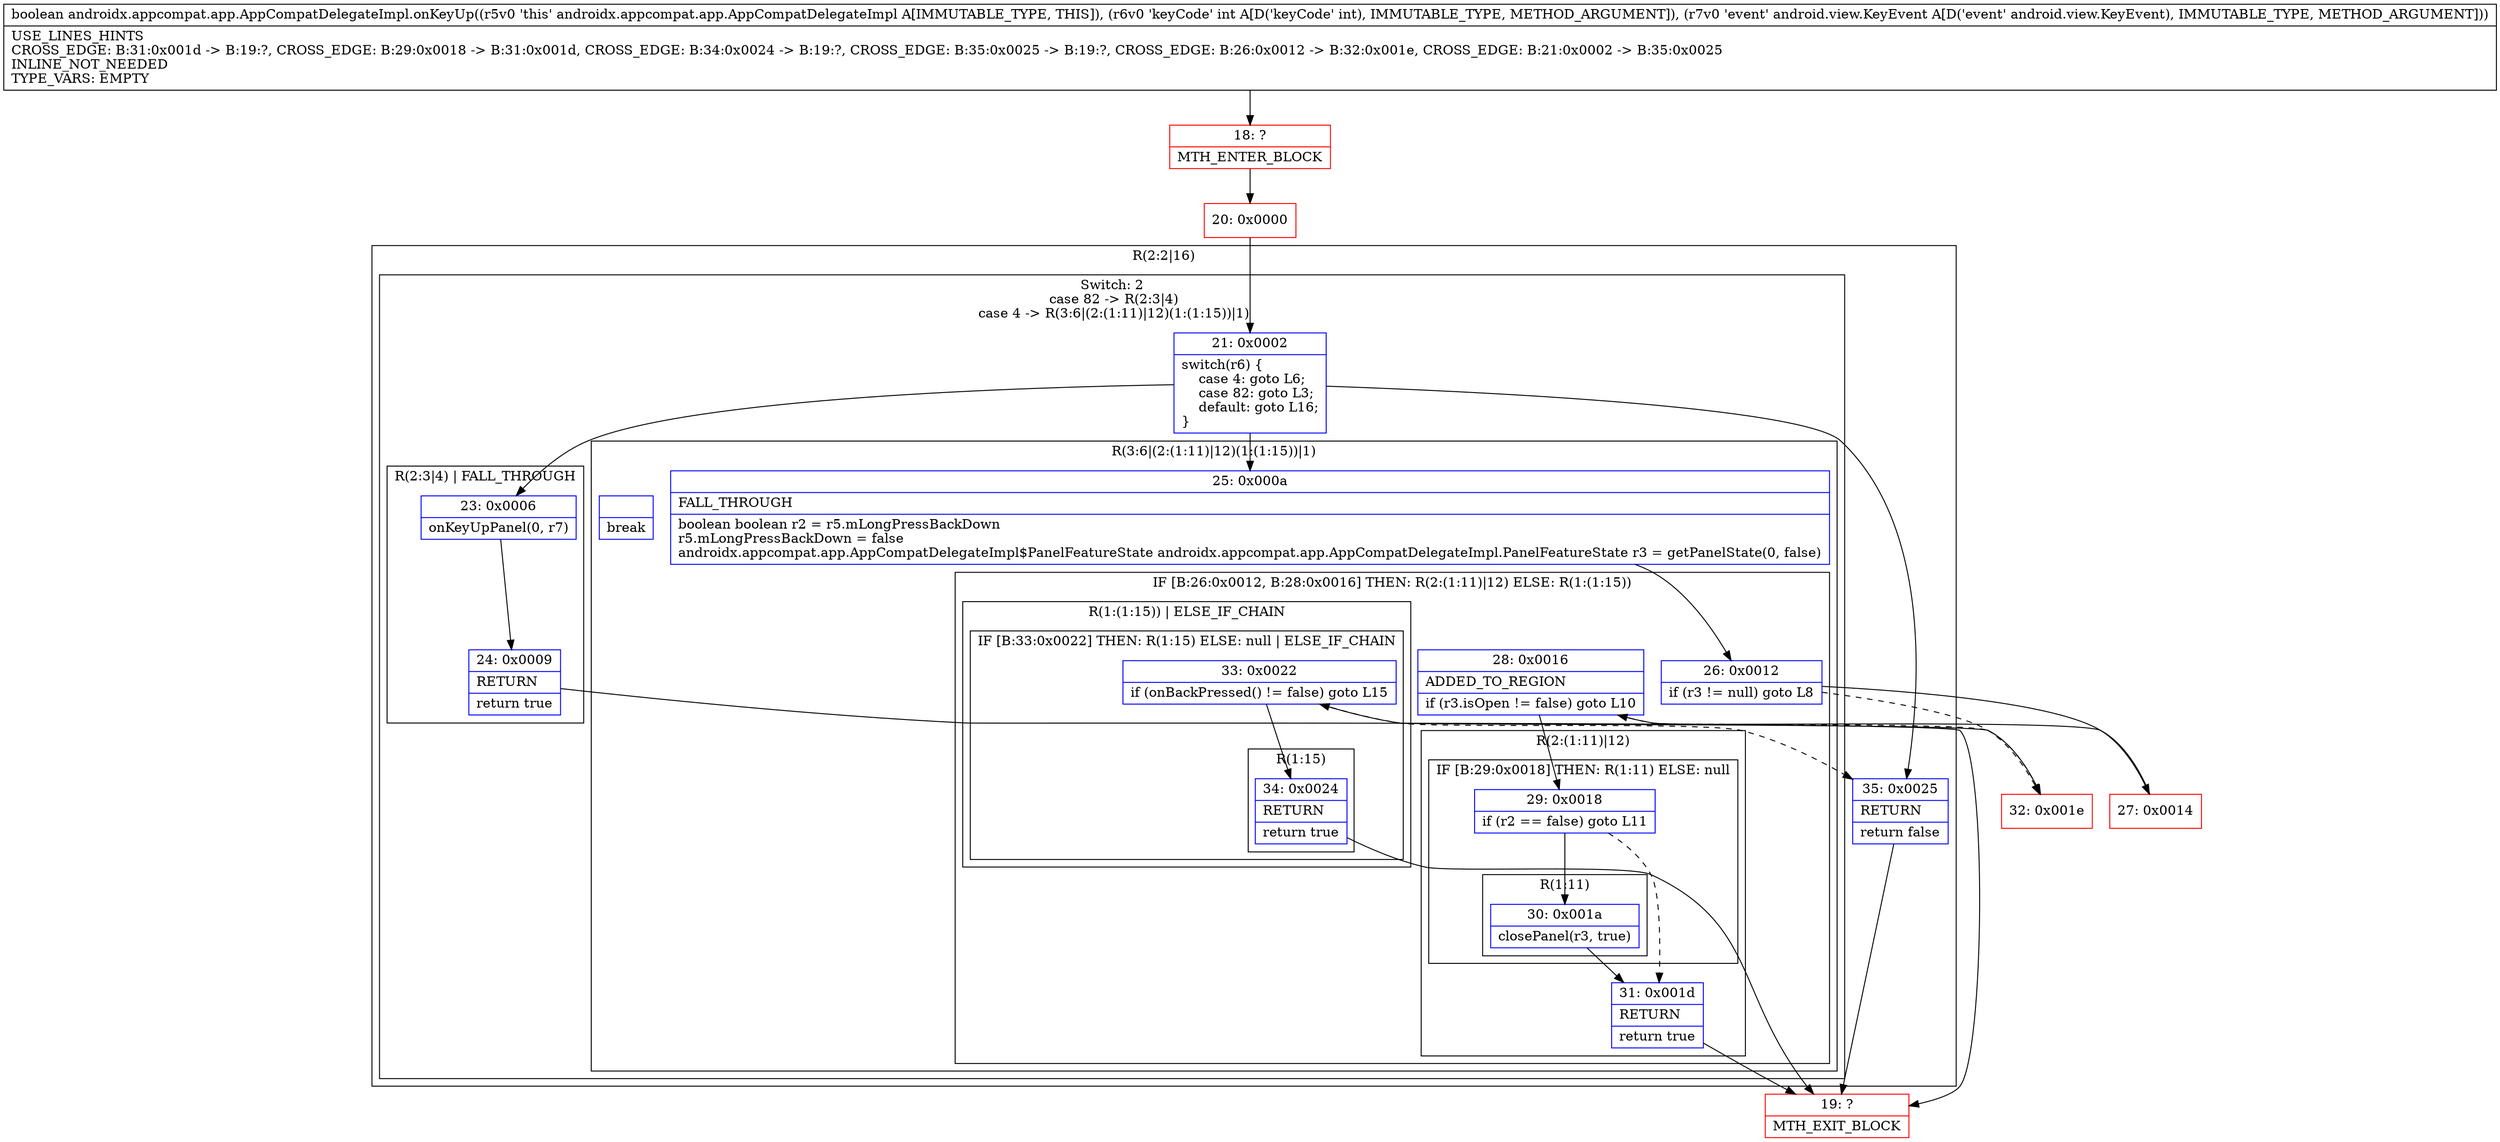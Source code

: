digraph "CFG forandroidx.appcompat.app.AppCompatDelegateImpl.onKeyUp(ILandroid\/view\/KeyEvent;)Z" {
subgraph cluster_Region_724957709 {
label = "R(2:2|16)";
node [shape=record,color=blue];
subgraph cluster_SwitchRegion_1616784810 {
label = "Switch: 2
 case 82 -> R(2:3|4)
 case 4 -> R(3:6|(2:(1:11)|12)(1:(1:15))|1)";
node [shape=record,color=blue];
Node_21 [shape=record,label="{21\:\ 0x0002|switch(r6) \{\l    case 4: goto L6;\l    case 82: goto L3;\l    default: goto L16;\l\}\l}"];
subgraph cluster_Region_988507794 {
label = "R(2:3|4) | FALL_THROUGH\l";
node [shape=record,color=blue];
Node_23 [shape=record,label="{23\:\ 0x0006|onKeyUpPanel(0, r7)\l}"];
Node_24 [shape=record,label="{24\:\ 0x0009|RETURN\l|return true\l}"];
}
subgraph cluster_Region_735729947 {
label = "R(3:6|(2:(1:11)|12)(1:(1:15))|1)";
node [shape=record,color=blue];
Node_25 [shape=record,label="{25\:\ 0x000a|FALL_THROUGH\l|boolean boolean r2 = r5.mLongPressBackDown\lr5.mLongPressBackDown = false\landroidx.appcompat.app.AppCompatDelegateImpl$PanelFeatureState androidx.appcompat.app.AppCompatDelegateImpl.PanelFeatureState r3 = getPanelState(0, false)\l}"];
subgraph cluster_IfRegion_770515179 {
label = "IF [B:26:0x0012, B:28:0x0016] THEN: R(2:(1:11)|12) ELSE: R(1:(1:15))";
node [shape=record,color=blue];
Node_26 [shape=record,label="{26\:\ 0x0012|if (r3 != null) goto L8\l}"];
Node_28 [shape=record,label="{28\:\ 0x0016|ADDED_TO_REGION\l|if (r3.isOpen != false) goto L10\l}"];
subgraph cluster_Region_846644318 {
label = "R(2:(1:11)|12)";
node [shape=record,color=blue];
subgraph cluster_IfRegion_170830478 {
label = "IF [B:29:0x0018] THEN: R(1:11) ELSE: null";
node [shape=record,color=blue];
Node_29 [shape=record,label="{29\:\ 0x0018|if (r2 == false) goto L11\l}"];
subgraph cluster_Region_316581435 {
label = "R(1:11)";
node [shape=record,color=blue];
Node_30 [shape=record,label="{30\:\ 0x001a|closePanel(r3, true)\l}"];
}
}
Node_31 [shape=record,label="{31\:\ 0x001d|RETURN\l|return true\l}"];
}
subgraph cluster_Region_907523471 {
label = "R(1:(1:15)) | ELSE_IF_CHAIN\l";
node [shape=record,color=blue];
subgraph cluster_IfRegion_666234266 {
label = "IF [B:33:0x0022] THEN: R(1:15) ELSE: null | ELSE_IF_CHAIN\l";
node [shape=record,color=blue];
Node_33 [shape=record,label="{33\:\ 0x0022|if (onBackPressed() != false) goto L15\l}"];
subgraph cluster_Region_1187743744 {
label = "R(1:15)";
node [shape=record,color=blue];
Node_34 [shape=record,label="{34\:\ 0x0024|RETURN\l|return true\l}"];
}
}
}
}
Node_InsnContainer_1109127347 [shape=record,label="{|break\l}"];
}
}
Node_35 [shape=record,label="{35\:\ 0x0025|RETURN\l|return false\l}"];
}
Node_18 [shape=record,color=red,label="{18\:\ ?|MTH_ENTER_BLOCK\l}"];
Node_20 [shape=record,color=red,label="{20\:\ 0x0000}"];
Node_19 [shape=record,color=red,label="{19\:\ ?|MTH_EXIT_BLOCK\l}"];
Node_27 [shape=record,color=red,label="{27\:\ 0x0014}"];
Node_32 [shape=record,color=red,label="{32\:\ 0x001e}"];
MethodNode[shape=record,label="{boolean androidx.appcompat.app.AppCompatDelegateImpl.onKeyUp((r5v0 'this' androidx.appcompat.app.AppCompatDelegateImpl A[IMMUTABLE_TYPE, THIS]), (r6v0 'keyCode' int A[D('keyCode' int), IMMUTABLE_TYPE, METHOD_ARGUMENT]), (r7v0 'event' android.view.KeyEvent A[D('event' android.view.KeyEvent), IMMUTABLE_TYPE, METHOD_ARGUMENT]))  | USE_LINES_HINTS\lCROSS_EDGE: B:31:0x001d \-\> B:19:?, CROSS_EDGE: B:29:0x0018 \-\> B:31:0x001d, CROSS_EDGE: B:34:0x0024 \-\> B:19:?, CROSS_EDGE: B:35:0x0025 \-\> B:19:?, CROSS_EDGE: B:26:0x0012 \-\> B:32:0x001e, CROSS_EDGE: B:21:0x0002 \-\> B:35:0x0025\lINLINE_NOT_NEEDED\lTYPE_VARS: EMPTY\l}"];
MethodNode -> Node_18;Node_21 -> Node_23;
Node_21 -> Node_25;
Node_21 -> Node_35;
Node_23 -> Node_24;
Node_24 -> Node_19;
Node_25 -> Node_26;
Node_26 -> Node_27;
Node_26 -> Node_32[style=dashed];
Node_28 -> Node_29;
Node_28 -> Node_32[style=dashed];
Node_29 -> Node_30;
Node_29 -> Node_31[style=dashed];
Node_30 -> Node_31;
Node_31 -> Node_19;
Node_33 -> Node_34;
Node_33 -> Node_35[style=dashed];
Node_34 -> Node_19;
Node_35 -> Node_19;
Node_18 -> Node_20;
Node_20 -> Node_21;
Node_27 -> Node_28;
Node_32 -> Node_33;
}


